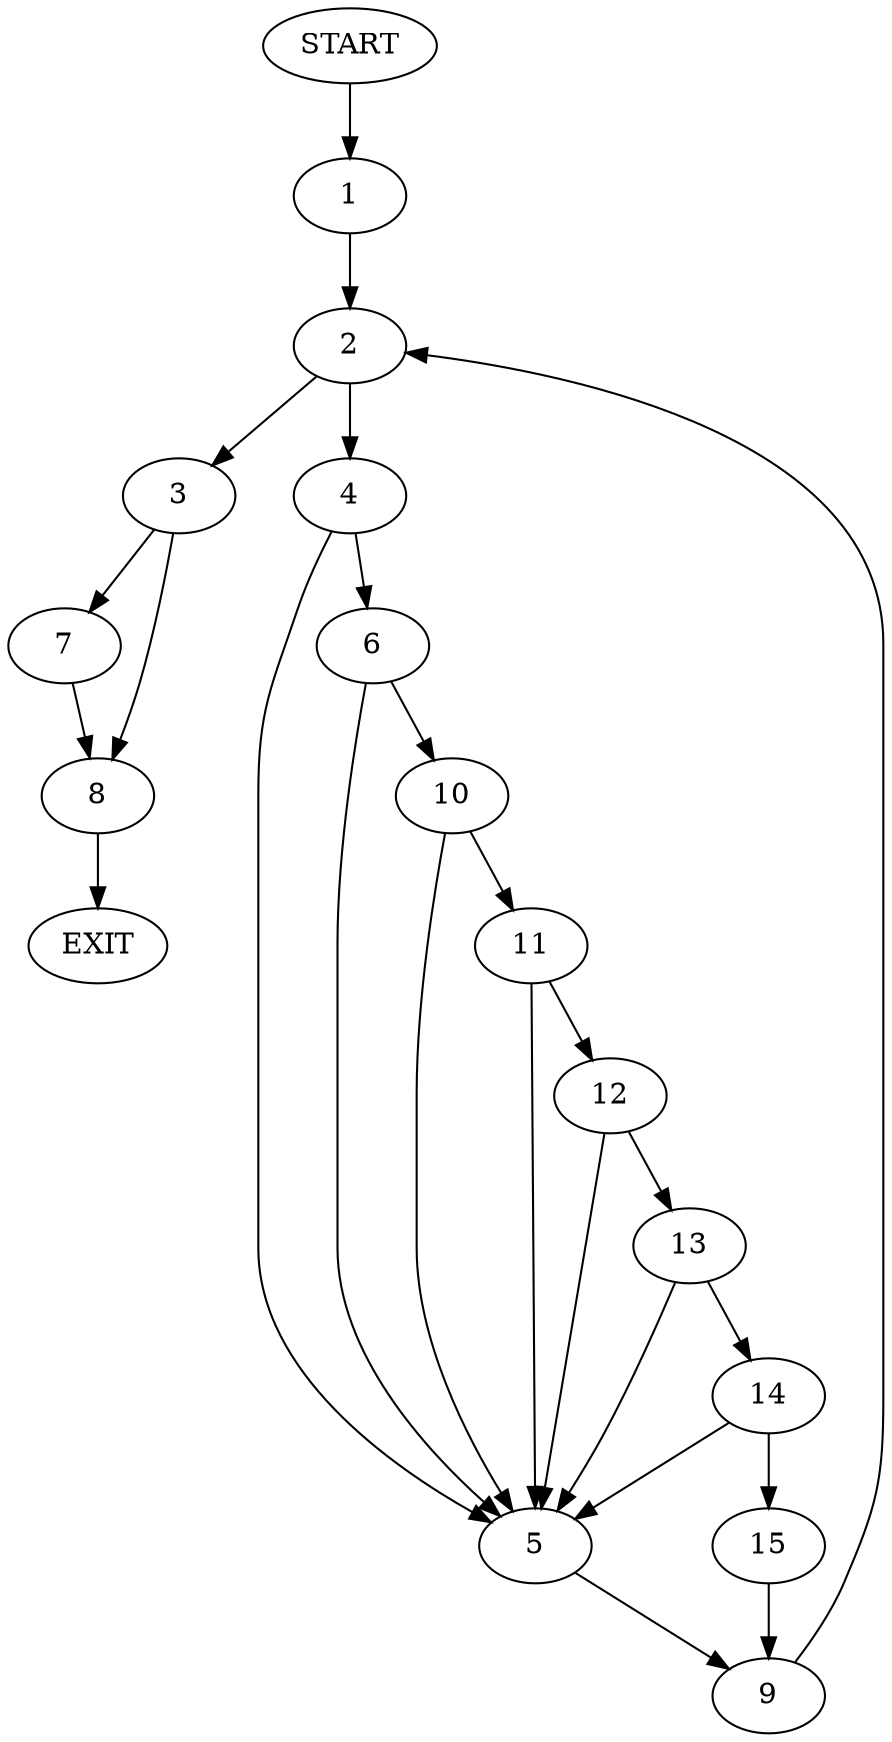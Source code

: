 digraph {
0 [label="START"]
16 [label="EXIT"]
0 -> 1
1 -> 2
2 -> 3
2 -> 4
4 -> 5
4 -> 6
3 -> 7
3 -> 8
5 -> 9
6 -> 10
6 -> 5
10 -> 5
10 -> 11
11 -> 5
11 -> 12
12 -> 13
12 -> 5
13 -> 14
13 -> 5
14 -> 5
14 -> 15
15 -> 9
9 -> 2
8 -> 16
7 -> 8
}
